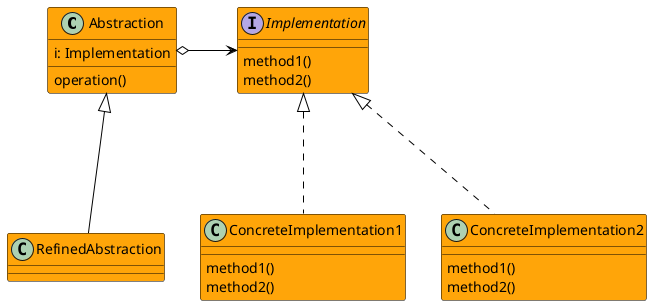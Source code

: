 @startuml Bridge structure
skinparam class {
BackgroundColor #FFA509
BorderColor black
ArrowColor black
}

class Abstraction{
    i: Implementation
    operation()
} 

interface Implementation{
    method1()
    method2()
}

class ConcreteImplementation1{
    method1()
    method2()
}

class ConcreteImplementation2{
    method1()
    method2()
}

Abstraction o-right->Implementation
Implementation <|... ConcreteImplementation1
Implementation <|... ConcreteImplementation2
Abstraction <|--- RefinedAbstraction

@enduml
